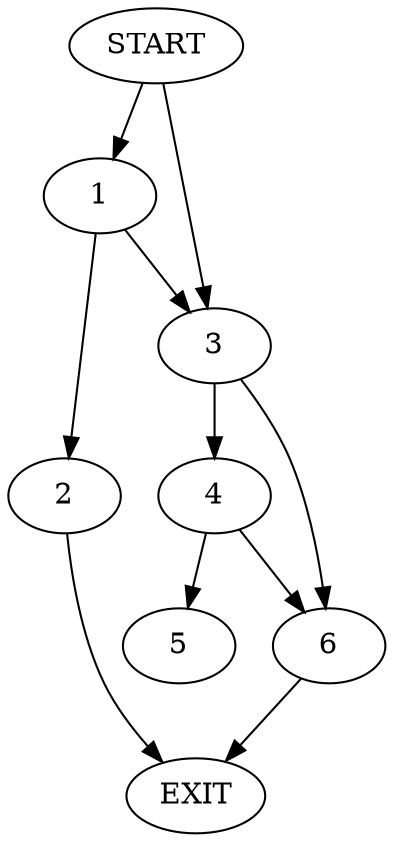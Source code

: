 digraph { 
0 [label="START"];
1;
2;
3;
4;
5;
6;
7[label="EXIT"];
0 -> 3;
0 -> 1;
1 -> 2;
1 -> 3;
2 -> 7;
3 -> 6;
3 -> 4;
4 -> 5;
4 -> 6;
6 -> 7;
}